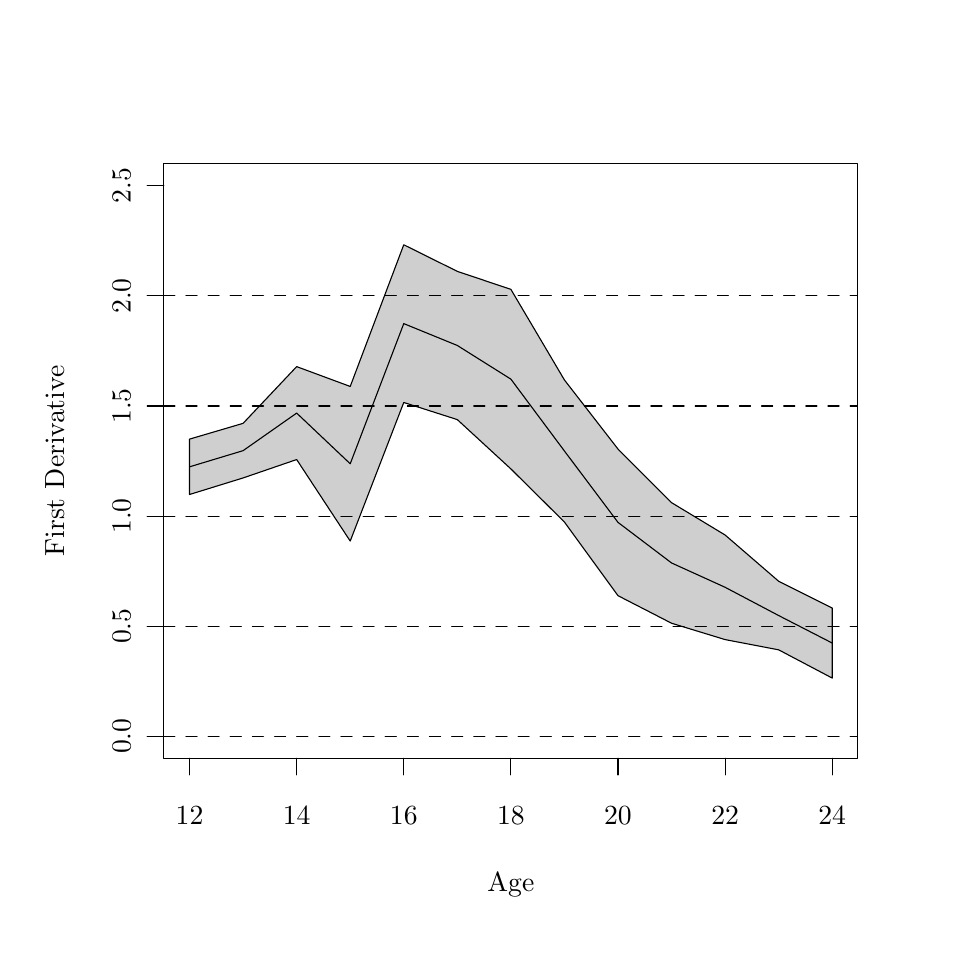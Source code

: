% Created by tikzDevice version 0.6.1 on 2011-11-02 17:34:06
% !TEX encoding = UTF-8 Unicode
\begin{tikzpicture}[x=1pt,y=1pt]
\definecolor[named]{drawColor}{rgb}{0.00,0.00,0.00}
\definecolor[named]{fillColor}{rgb}{1.00,1.00,1.00}
\fill[color=fillColor,] (0,0) rectangle (325.21,325.21);
\begin{scope}
\path[clip] ( 49.20, 61.20) rectangle (300.01,276.01);
\definecolor[named]{drawColor}{rgb}{0.20,0.00,0.33}
\definecolor[named]{drawColor}{rgb}{0.00,0.00,0.00}

\draw[color=drawColor,line cap=round,line join=round,fill opacity=0.00,] ( 58.49,166.52) --
	( 77.84,172.36) --
	( 97.20,185.94) --
	(116.55,167.62) --
	(135.90,218.27) --
	(155.25,210.37) --
	(174.61,198.20) --
	(193.96,172.23) --
	(213.31,146.45) --
	(232.67,131.78) --
	(252.02,122.99) --
	(271.37,112.78) --
	(290.73,102.84);
\end{scope}
\begin{scope}
\path[clip] (  0.00,  0.00) rectangle (325.21,325.21);
\definecolor[named]{drawColor}{rgb}{0.20,0.00,0.33}
\definecolor[named]{drawColor}{rgb}{0.00,0.00,0.00}

\draw[color=drawColor,line cap=round,line join=round,fill opacity=0.00,] ( 58.49, 61.20) -- (290.73, 61.20);

\draw[color=drawColor,line cap=round,line join=round,fill opacity=0.00,] ( 58.49, 61.20) -- ( 58.49, 55.20);

\draw[color=drawColor,line cap=round,line join=round,fill opacity=0.00,] ( 97.20, 61.20) -- ( 97.20, 55.20);

\draw[color=drawColor,line cap=round,line join=round,fill opacity=0.00,] (135.90, 61.20) -- (135.90, 55.20);

\draw[color=drawColor,line cap=round,line join=round,fill opacity=0.00,] (174.61, 61.20) -- (174.61, 55.20);

\draw[color=drawColor,line cap=round,line join=round,fill opacity=0.00,] (213.31, 61.20) -- (213.31, 55.20);

\draw[color=drawColor,line cap=round,line join=round,fill opacity=0.00,] (252.02, 61.20) -- (252.02, 55.20);

\draw[color=drawColor,line cap=round,line join=round,fill opacity=0.00,] (290.73, 61.20) -- (290.73, 55.20);

\node[color=drawColor,anchor=base,inner sep=0pt, outer sep=0pt, scale=  1.00] at ( 58.49, 37.20) {12%
};

\node[color=drawColor,anchor=base,inner sep=0pt, outer sep=0pt, scale=  1.00] at ( 97.20, 37.20) {14%
};

\node[color=drawColor,anchor=base,inner sep=0pt, outer sep=0pt, scale=  1.00] at (135.90, 37.20) {16%
};

\node[color=drawColor,anchor=base,inner sep=0pt, outer sep=0pt, scale=  1.00] at (174.61, 37.20) {18%
};

\node[color=drawColor,anchor=base,inner sep=0pt, outer sep=0pt, scale=  1.00] at (213.31, 37.20) {20%
};

\node[color=drawColor,anchor=base,inner sep=0pt, outer sep=0pt, scale=  1.00] at (252.02, 37.20) {22%
};

\node[color=drawColor,anchor=base,inner sep=0pt, outer sep=0pt, scale=  1.00] at (290.73, 37.20) {24%
};

\draw[color=drawColor,line cap=round,line join=round,fill opacity=0.00,] ( 49.20, 69.16) -- ( 49.20,268.06);

\draw[color=drawColor,line cap=round,line join=round,fill opacity=0.00,] ( 49.20, 69.16) -- ( 43.20, 69.16);

\draw[color=drawColor,line cap=round,line join=round,fill opacity=0.00,] ( 49.20,108.94) -- ( 43.20,108.94);

\draw[color=drawColor,line cap=round,line join=round,fill opacity=0.00,] ( 49.20,148.72) -- ( 43.20,148.72);

\draw[color=drawColor,line cap=round,line join=round,fill opacity=0.00,] ( 49.20,188.50) -- ( 43.20,188.50);

\draw[color=drawColor,line cap=round,line join=round,fill opacity=0.00,] ( 49.20,228.28) -- ( 43.20,228.28);

\draw[color=drawColor,line cap=round,line join=round,fill opacity=0.00,] ( 49.20,268.06) -- ( 43.20,268.06);

\node[rotate= 90.00,color=drawColor,anchor=base,inner sep=0pt, outer sep=0pt, scale=  1.00] at ( 37.20, 69.16) {0.0%
};

\node[rotate= 90.00,color=drawColor,anchor=base,inner sep=0pt, outer sep=0pt, scale=  1.00] at ( 37.20,108.94) {0.5%
};

\node[rotate= 90.00,color=drawColor,anchor=base,inner sep=0pt, outer sep=0pt, scale=  1.00] at ( 37.20,148.72) {1.0%
};

\node[rotate= 90.00,color=drawColor,anchor=base,inner sep=0pt, outer sep=0pt, scale=  1.00] at ( 37.20,188.50) {1.5%
};

\node[rotate= 90.00,color=drawColor,anchor=base,inner sep=0pt, outer sep=0pt, scale=  1.00] at ( 37.20,228.28) {2.0%
};

\node[rotate= 90.00,color=drawColor,anchor=base,inner sep=0pt, outer sep=0pt, scale=  1.00] at ( 37.20,268.06) {2.5%
};

\draw[color=drawColor,line cap=round,line join=round,fill opacity=0.00,] ( 49.20, 61.20) --
	(300.01, 61.20) --
	(300.01,276.01) --
	( 49.20,276.01) --
	( 49.20, 61.20);
\end{scope}
\begin{scope}
\path[clip] (  0.00,  0.00) rectangle (325.21,325.21);
\definecolor[named]{drawColor}{rgb}{0.20,0.00,0.33}
\definecolor[named]{drawColor}{rgb}{0.00,0.00,0.00}

\node[color=drawColor,anchor=base,inner sep=0pt, outer sep=0pt, scale=  1.00] at (174.61, 13.20) {Age%
};

\node[rotate= 90.00,color=drawColor,anchor=base,inner sep=0pt, outer sep=0pt, scale=  1.00] at ( 13.20,168.61) {First Derivative%
};
\end{scope}
\begin{scope}
\path[clip] ( 49.20, 61.20) rectangle (300.01,276.01);
\definecolor[named]{drawColor}{rgb}{0.20,0.00,0.33}
\definecolor[named]{drawColor}{rgb}{0.00,0.00,0.00}
\definecolor[named]{fillColor}{rgb}{0.00,0.00,0.00}

\draw[color=drawColor,line cap=round,line join=round,fill=fillColor,fill opacity=0.19,] ( 58.49,156.52) --
	( 77.84,162.50) --
	( 97.20,169.15) --
	(116.55,139.69) --
	(135.90,189.78) --
	(155.25,183.58) --
	(174.61,165.76) --
	(193.96,146.56) --
	(213.31,119.96) --
	(232.67,110.00) --
	(252.02,104.09) --
	(271.37,100.39) --
	(290.73, 90.18) --
	(290.73,115.50) --
	(271.37,125.17) --
	(252.02,141.88) --
	(232.67,153.57) --
	(213.31,172.95) --
	(193.96,197.90) --
	(174.61,230.64) --
	(155.25,237.15) --
	(135.90,246.76) --
	(116.55,195.56) --
	( 97.20,202.73) --
	( 77.84,182.23) --
	( 58.49,176.53) --
	cycle;

\draw[color=drawColor,dash pattern=on 4pt off 4pt ,line cap=round,line join=round,fill opacity=0.00,] ( 49.20, 69.16) -- (300.01, 69.16);

\draw[color=drawColor,dash pattern=on 4pt off 4pt ,line cap=round,line join=round,fill opacity=0.00,] ( 49.20,108.94) -- (300.01,108.94);

\draw[color=drawColor,dash pattern=on 4pt off 4pt ,line cap=round,line join=round,fill opacity=0.00,] ( 49.20,148.72) -- (300.01,148.72);

\draw[color=drawColor,dash pattern=on 4pt off 4pt ,line cap=round,line join=round,fill opacity=0.00,] ( 49.20,188.50) -- (300.01,188.50);

\draw[color=drawColor,dash pattern=on 4pt off 4pt ,line cap=round,line join=round,fill opacity=0.00,] ( 49.20,228.28) -- (300.01,228.28);
\end{scope}
\end{tikzpicture}
